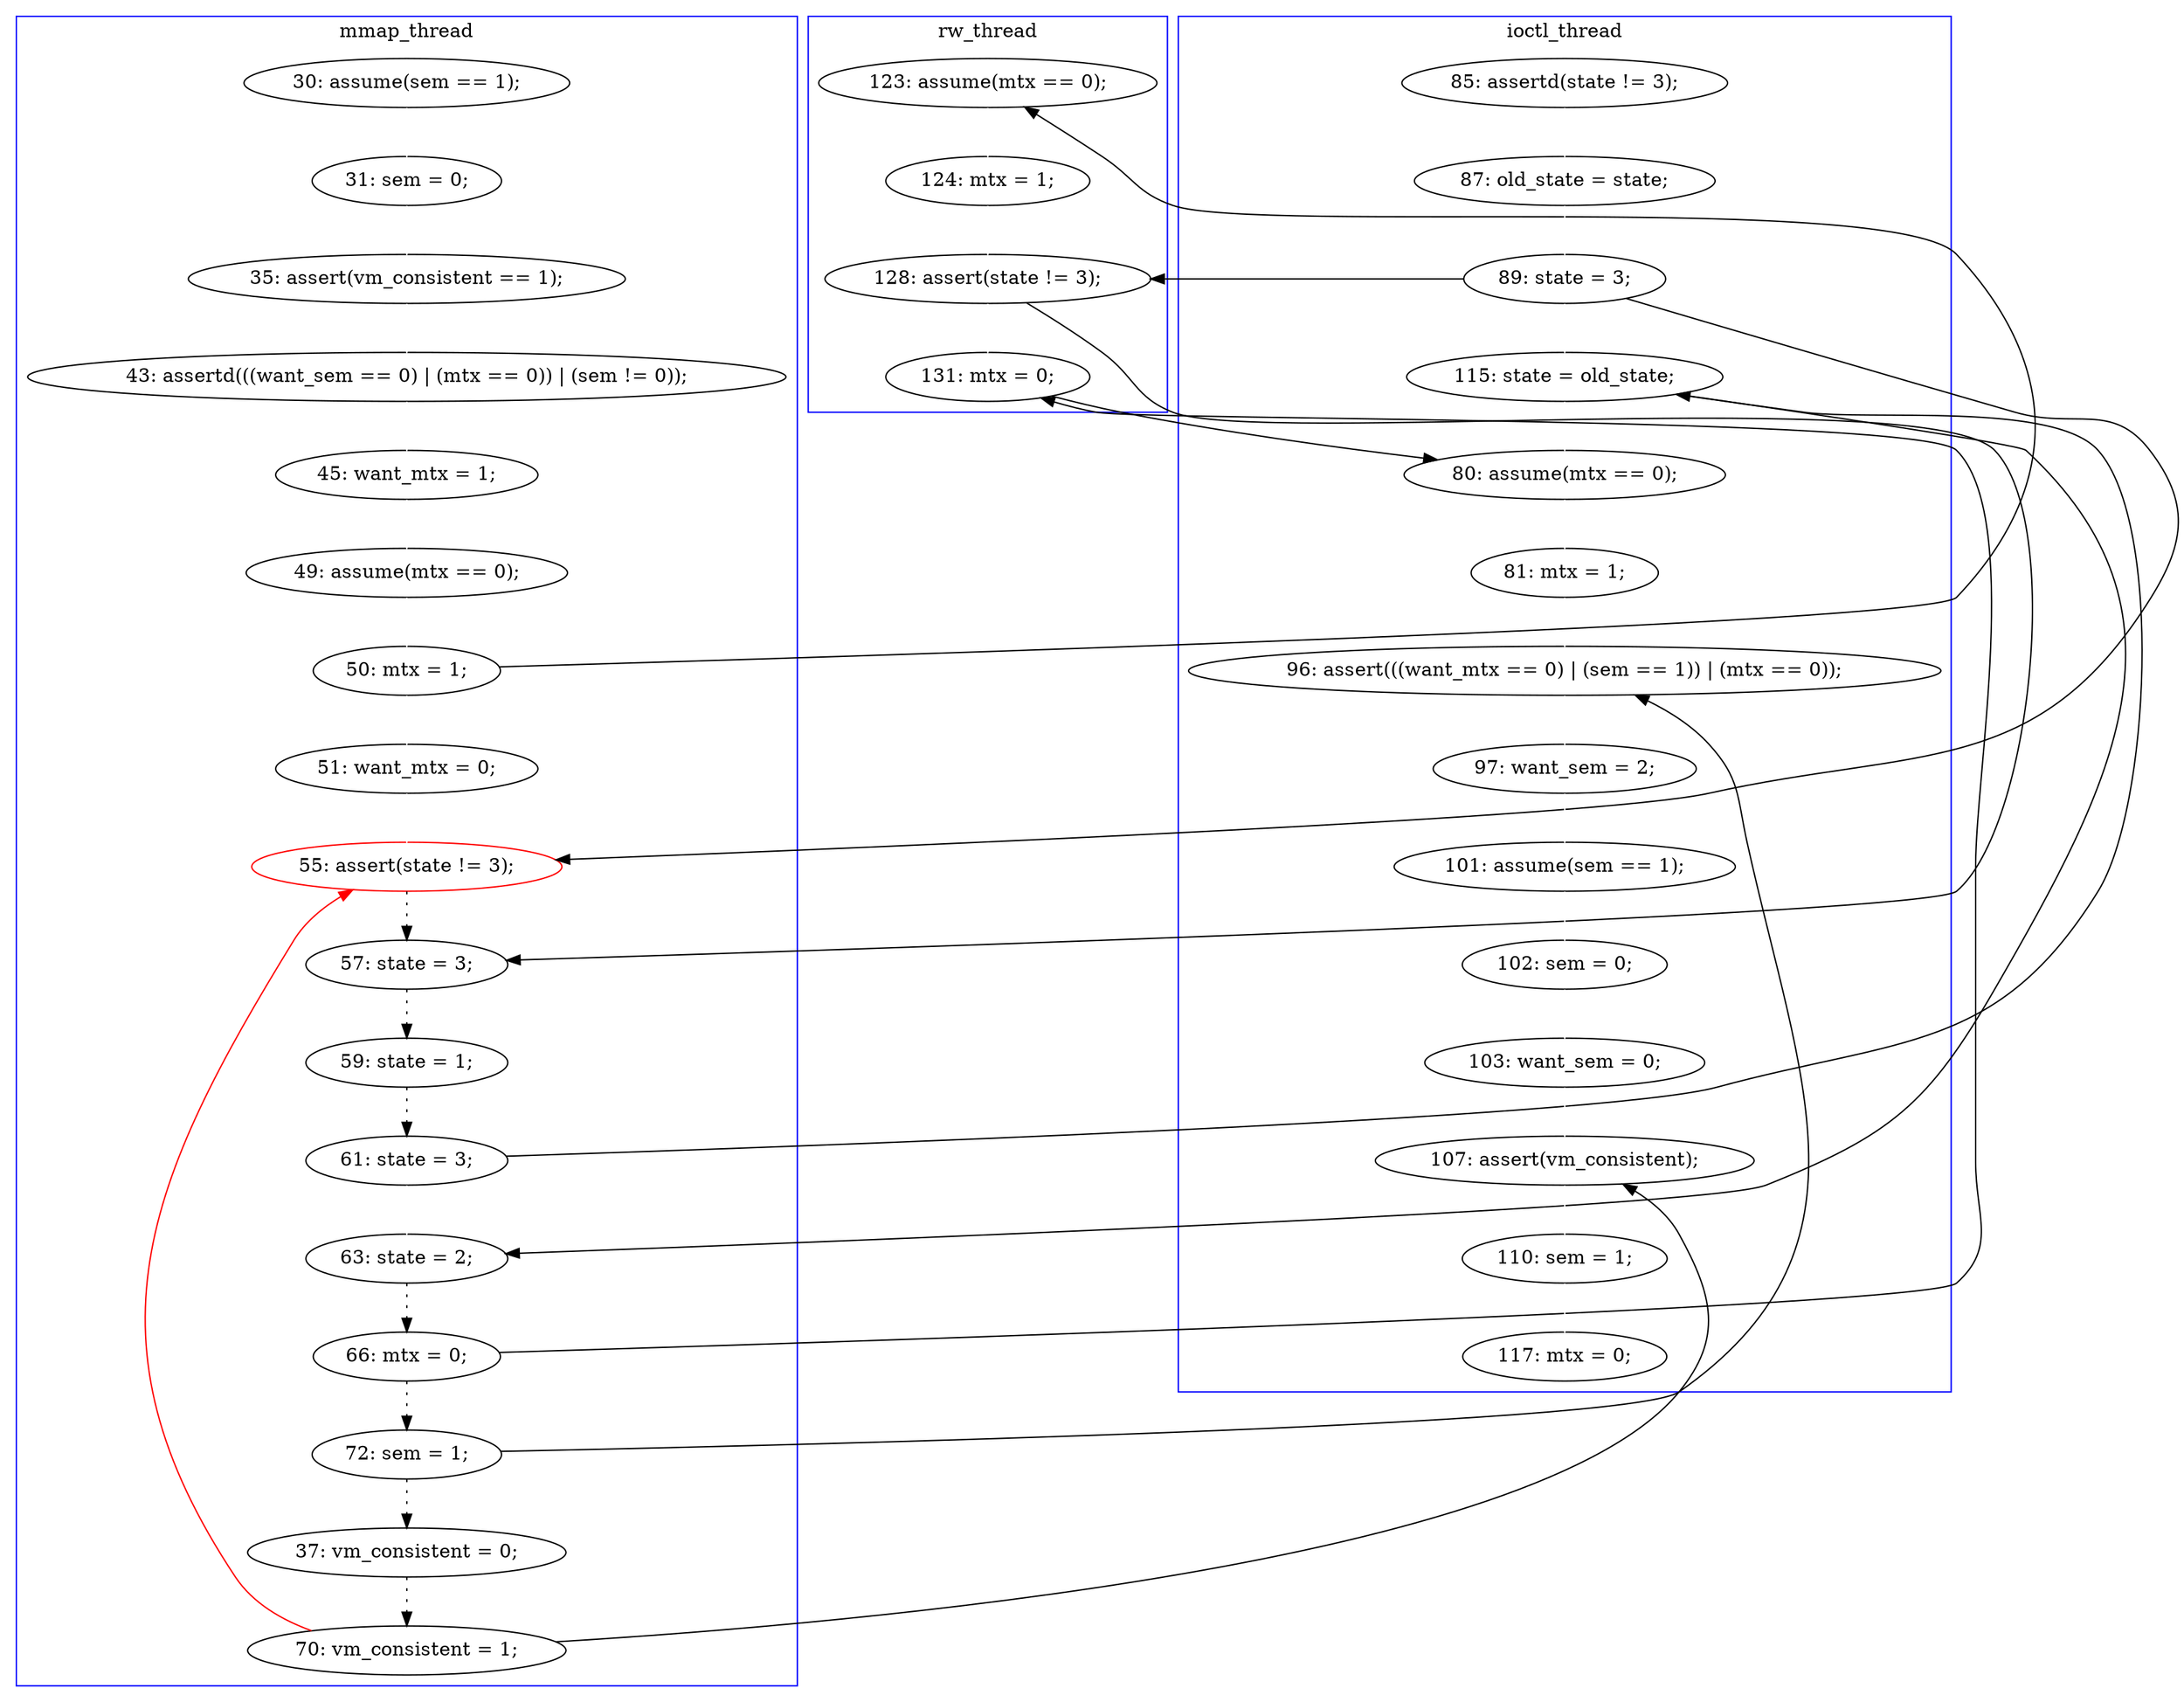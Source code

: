 digraph Counterexample {
	32 -> 33 [color = black, style = solid, constraint = false]
	11 -> 12 [color = white, style = solid]
	44 -> 47 [color = white, style = solid]
	39 -> 25 [color = red, style = solid, constraint = false]
	16 -> 18 [color = white, style = solid]
	19 -> 20 [color = white, style = solid]
	32 -> 43 [color = white, style = solid]
	18 -> 19 [color = white, style = solid]
	23 -> 32 [color = white, style = solid]
	38 -> 43 [color = black, style = solid, constraint = false]
	28 -> 38 [color = white, style = solid]
	33 -> 35 [color = black, style = dotted]
	35 -> 36 [color = black, style = dotted]
	28 -> 29 [color = black, style = solid, constraint = false]
	30 -> 31 [color = black, style = dotted]
	23 -> 28 [color = black, style = solid, constraint = false]
	13 -> 14 [color = white, style = solid]
	20 -> 25 [color = white, style = solid]
	12 -> 13 [color = white, style = solid]
	39 -> 52 [color = black, style = solid, constraint = false]
	36 -> 37 [color = black, style = dotted]
	51 -> 52 [color = white, style = solid]
	50 -> 51 [color = white, style = solid]
	52 -> 56 [color = white, style = solid]
	56 -> 57 [color = white, style = solid]
	37 -> 39 [color = black, style = dotted]
	22 -> 23 [color = white, style = solid]
	14 -> 16 [color = white, style = solid]
	21 -> 22 [color = white, style = solid]
	25 -> 29 [color = black, style = dotted]
	47 -> 48 [color = white, style = solid]
	23 -> 25 [color = black, style = solid, constraint = false]
	31 -> 33 [color = white, style = solid]
	19 -> 26 [color = black, style = solid, constraint = false]
	36 -> 47 [color = black, style = solid, constraint = false]
	48 -> 49 [color = white, style = solid]
	43 -> 44 [color = white, style = solid]
	26 -> 27 [color = white, style = solid]
	35 -> 38 [color = black, style = solid, constraint = false]
	27 -> 28 [color = white, style = solid]
	49 -> 50 [color = white, style = solid]
	31 -> 32 [color = black, style = solid, constraint = false]
	29 -> 30 [color = black, style = dotted]
	subgraph cluster3 {
		label = rw_thread
		color = blue
		38  [label = "131: mtx = 0;"]
		26  [label = "123: assume(mtx == 0);"]
		27  [label = "124: mtx = 1;"]
		28  [label = "128: assert(state != 3);"]
	}
	subgraph cluster2 {
		label = ioctl_thread
		color = blue
		43  [label = "80: assume(mtx == 0);"]
		44  [label = "81: mtx = 1;"]
		21  [label = "85: assertd(state != 3);"]
		57  [label = "117: mtx = 0;"]
		51  [label = "103: want_sem = 0;"]
		22  [label = "87: old_state = state;"]
		50  [label = "102: sem = 0;"]
		49  [label = "101: assume(sem == 1);"]
		48  [label = "97: want_sem = 2;"]
		23  [label = "89: state = 3;"]
		52  [label = "107: assert(vm_consistent);"]
		47  [label = "96: assert(((want_mtx == 0) | (sem == 1)) | (mtx == 0));"]
		56  [label = "110: sem = 1;"]
		32  [label = "115: state = old_state;"]
	}
	subgraph cluster1 {
		label = mmap_thread
		color = blue
		11  [label = "30: assume(sem == 1);"]
		31  [label = "61: state = 3;"]
		35  [label = "66: mtx = 0;"]
		36  [label = "72: sem = 1;"]
		25  [label = "55: assert(state != 3);", color = red]
		14  [label = "43: assertd(((want_sem == 0) | (mtx == 0)) | (sem != 0));"]
		37  [label = "37: vm_consistent = 0;"]
		19  [label = "50: mtx = 1;"]
		16  [label = "45: want_mtx = 1;"]
		18  [label = "49: assume(mtx == 0);"]
		33  [label = "63: state = 2;"]
		30  [label = "59: state = 1;"]
		29  [label = "57: state = 3;"]
		13  [label = "35: assert(vm_consistent == 1);"]
		12  [label = "31: sem = 0;"]
		20  [label = "51: want_mtx = 0;"]
		39  [label = "70: vm_consistent = 1;"]
	}
}